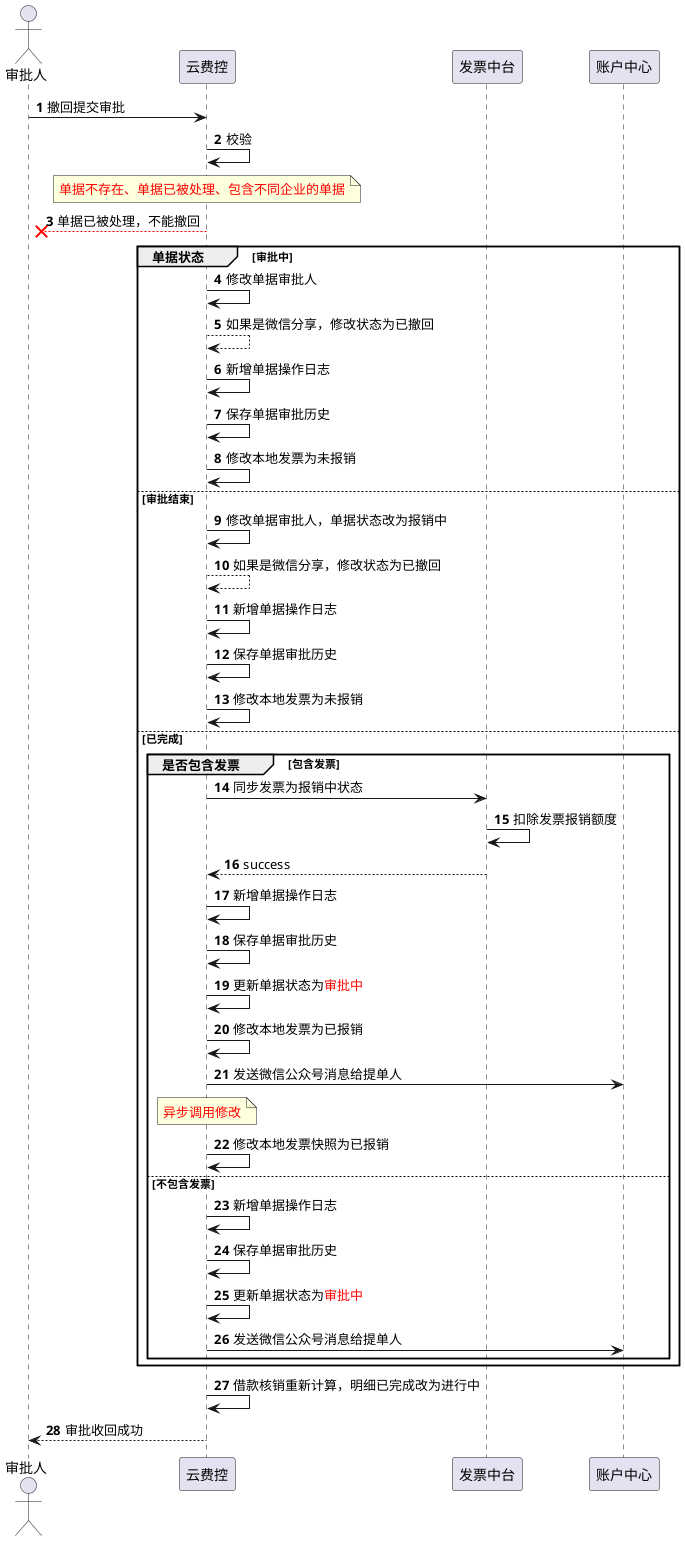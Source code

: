 @startuml
'https://plantuml.com/sequence-diagram

autonumber
actor 审批人
participant 审批人 order 10
participant 云费控 order 20
participant 发票中台 order 40
participant 账户中心 order 50
审批人 -> 云费控:撤回提交审批

云费控 -> 云费控:校验
note over 云费控
  <color #Red>单据不存在、单据已被处理、包含不同企业的单据</color>
end note
云费控 -[#Red]->x 审批人:单据已被处理，不能撤回
group 单据状态 [审批中]
 云费控 -> 云费控: 修改单据审批人
 云费控 --> 云费控:如果是微信分享，修改状态为已撤回
 云费控 -> 云费控:新增单据操作日志
云费控 -> 云费控:保存单据审批历史
云费控 -> 云费控:修改本地发票为未报销
else 审批结束
 云费控 -> 云费控: 修改单据审批人，单据状态改为报销中
 云费控 --> 云费控:如果是微信分享，修改状态为已撤回
 云费控 -> 云费控:新增单据操作日志
云费控 -> 云费控:保存单据审批历史
云费控 -> 云费控:修改本地发票为未报销
else 已完成
group 是否包含发票 [包含发票]
 云费控 -> 发票中台: 同步发票为报销中状态
 发票中台 -> 发票中台: 扣除发票报销额度
 发票中台 --> 云费控:success
 云费控 -> 云费控:新增单据操作日志
云费控 -> 云费控:保存单据审批历史
云费控 -> 云费控:更新单据状态为<color #Red>审批中</color>
云费控 -> 云费控:修改本地发票为已报销
云费控 -> 账户中心:发送微信公众号消息给提单人
note OVER 云费控
 <color #Red>异步调用修改</color>
end note
云费控 -> 云费控:修改本地发票快照为已报销
 else 不包含发票
云费控 -> 云费控:新增单据操作日志
云费控 -> 云费控:保存单据审批历史
云费控 -> 云费控:更新单据状态为<color #Red>审批中</color>
云费控 -> 账户中心:发送微信公众号消息给提单人
 end
end
云费控 -> 云费控:借款核销重新计算，明细已完成改为进行中
云费控 --> 审批人: 审批收回成功



@endumlA